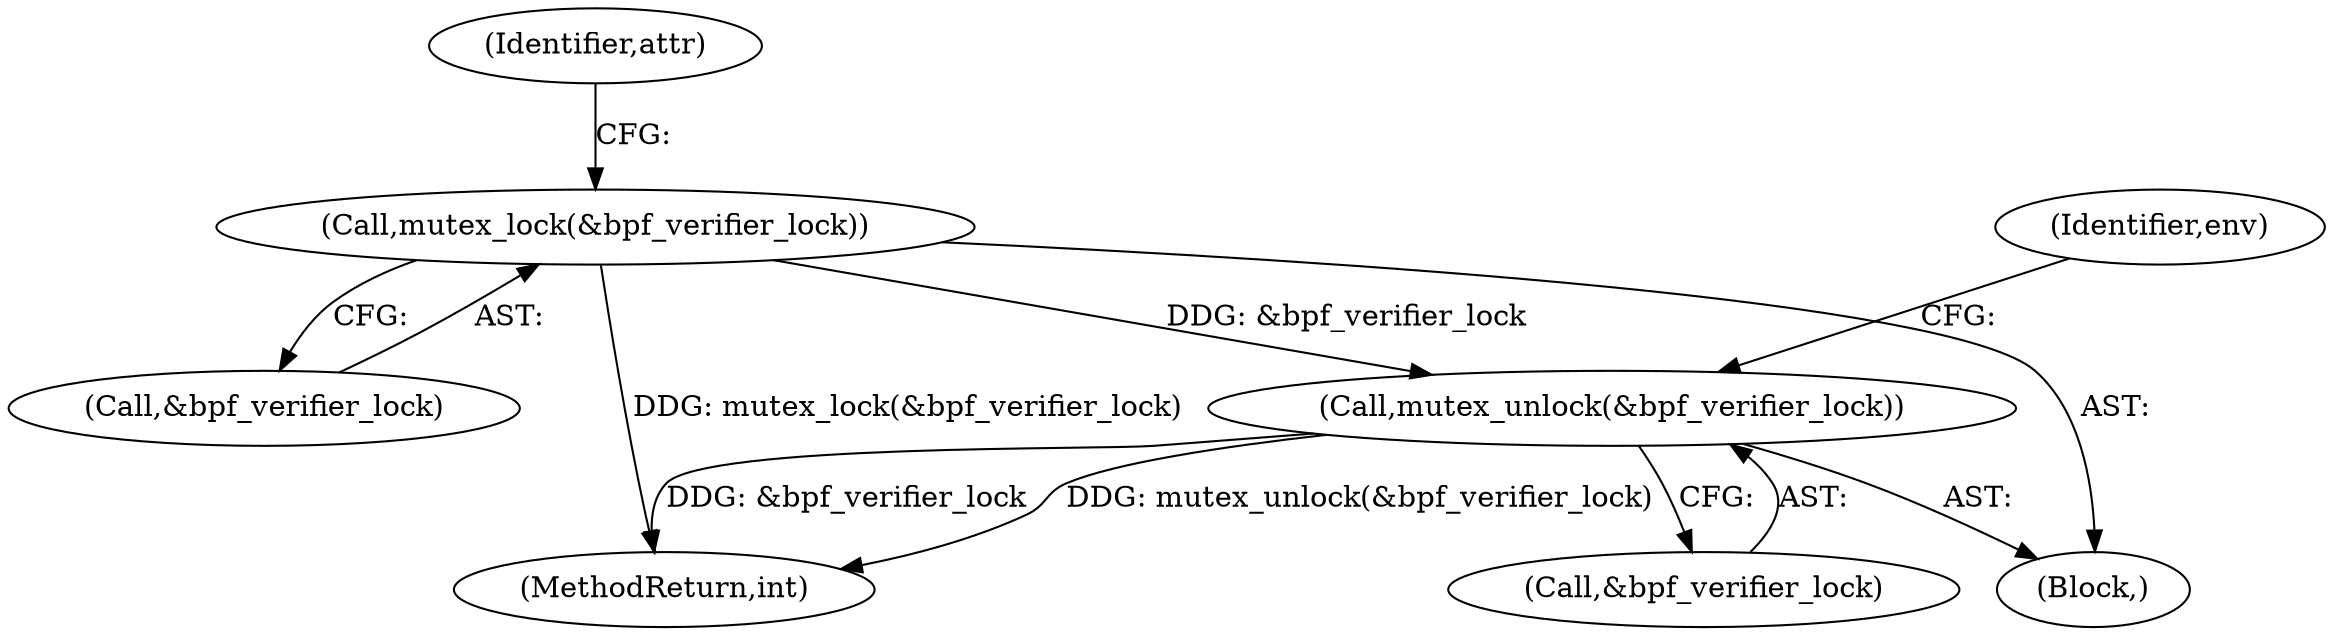 digraph "0_linux_c131187db2d3fa2f8bf32fdf4e9a4ef805168467_0@API" {
"1000510" [label="(Call,mutex_unlock(&bpf_verifier_lock))"];
"1000185" [label="(Call,mutex_lock(&bpf_verifier_lock))"];
"1000510" [label="(Call,mutex_unlock(&bpf_verifier_lock))"];
"1000185" [label="(Call,mutex_lock(&bpf_verifier_lock))"];
"1000515" [label="(Identifier,env)"];
"1000112" [label="(Block,)"];
"1000511" [label="(Call,&bpf_verifier_lock)"];
"1000522" [label="(MethodReturn,int)"];
"1000191" [label="(Identifier,attr)"];
"1000186" [label="(Call,&bpf_verifier_lock)"];
"1000510" -> "1000112"  [label="AST: "];
"1000510" -> "1000511"  [label="CFG: "];
"1000511" -> "1000510"  [label="AST: "];
"1000515" -> "1000510"  [label="CFG: "];
"1000510" -> "1000522"  [label="DDG: &bpf_verifier_lock"];
"1000510" -> "1000522"  [label="DDG: mutex_unlock(&bpf_verifier_lock)"];
"1000185" -> "1000510"  [label="DDG: &bpf_verifier_lock"];
"1000185" -> "1000112"  [label="AST: "];
"1000185" -> "1000186"  [label="CFG: "];
"1000186" -> "1000185"  [label="AST: "];
"1000191" -> "1000185"  [label="CFG: "];
"1000185" -> "1000522"  [label="DDG: mutex_lock(&bpf_verifier_lock)"];
}
